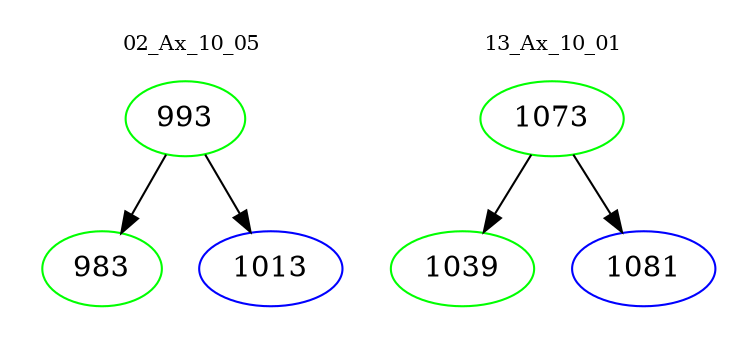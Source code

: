 digraph{
subgraph cluster_0 {
color = white
label = "02_Ax_10_05";
fontsize=10;
T0_993 [label="993", color="green"]
T0_993 -> T0_983 [color="black"]
T0_983 [label="983", color="green"]
T0_993 -> T0_1013 [color="black"]
T0_1013 [label="1013", color="blue"]
}
subgraph cluster_1 {
color = white
label = "13_Ax_10_01";
fontsize=10;
T1_1073 [label="1073", color="green"]
T1_1073 -> T1_1039 [color="black"]
T1_1039 [label="1039", color="green"]
T1_1073 -> T1_1081 [color="black"]
T1_1081 [label="1081", color="blue"]
}
}
